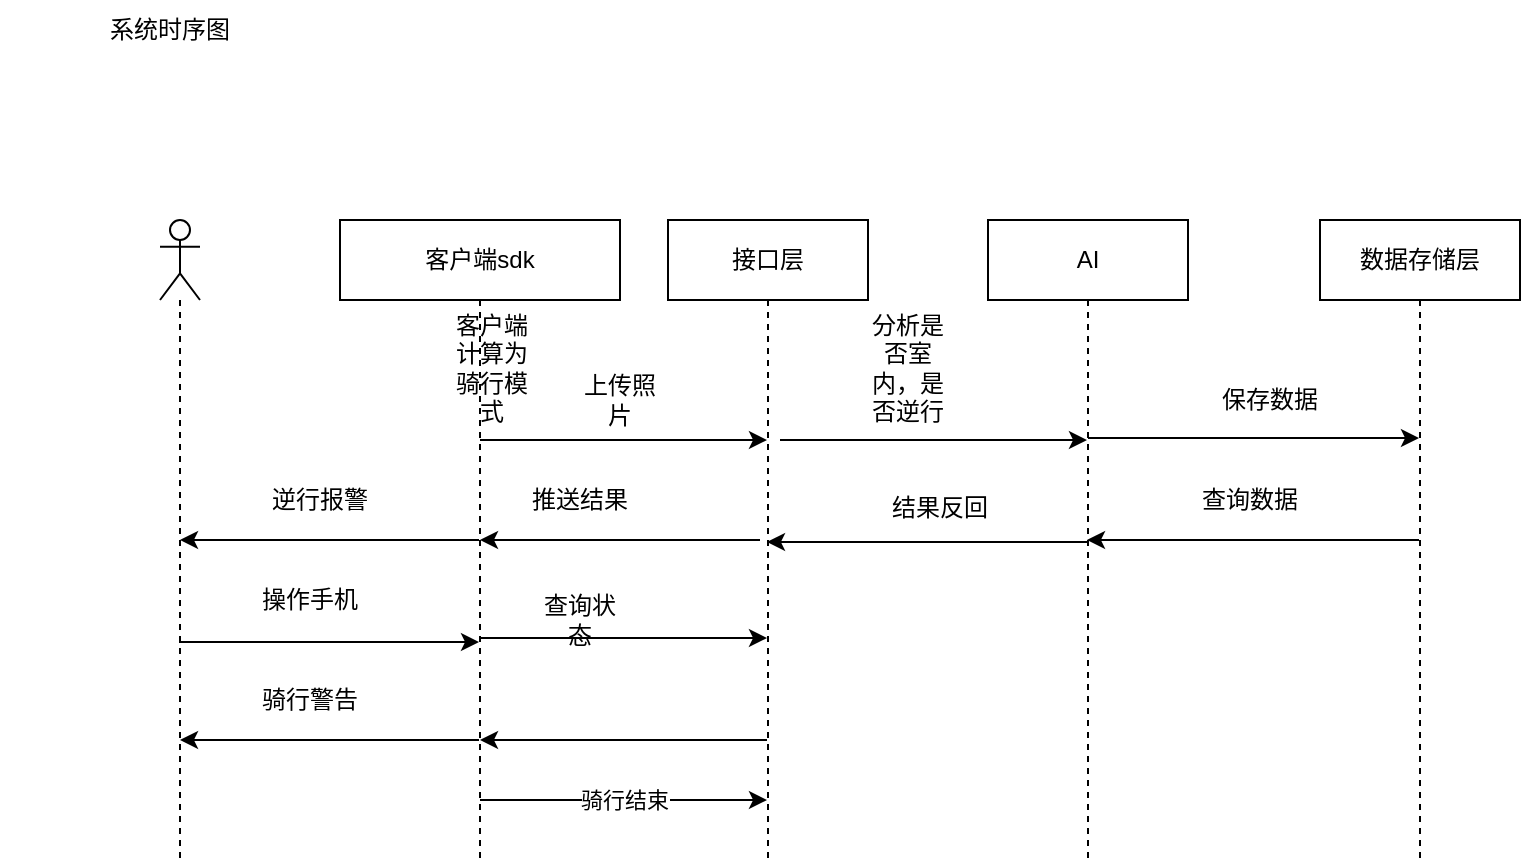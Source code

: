 <mxfile version="14.1.3" type="github">
  <diagram id="R-xHkfWHljpwZLpA3iSj" name="Page-1">
    <mxGraphModel dx="1151" dy="741" grid="1" gridSize="10" guides="1" tooltips="1" connect="1" arrows="1" fold="1" page="1" pageScale="1" pageWidth="827" pageHeight="1169" math="0" shadow="0">
      <root>
        <mxCell id="0" />
        <mxCell id="1" parent="0" />
        <mxCell id="lklLiUdPJSf3lJY2fcEU-3" value="系统时序图" style="text;html=1;strokeColor=none;fillColor=none;align=center;verticalAlign=middle;whiteSpace=wrap;rounded=0;" vertex="1" parent="1">
          <mxGeometry x="20" y="40" width="170" height="30" as="geometry" />
        </mxCell>
        <mxCell id="lklLiUdPJSf3lJY2fcEU-5" value="" style="shape=umlLifeline;participant=umlActor;perimeter=lifelinePerimeter;whiteSpace=wrap;html=1;container=1;collapsible=0;recursiveResize=0;verticalAlign=top;spacingTop=36;outlineConnect=0;" vertex="1" parent="1">
          <mxGeometry x="100" y="150" width="20" height="320" as="geometry" />
        </mxCell>
        <mxCell id="lklLiUdPJSf3lJY2fcEU-6" value="客户端sdk" style="shape=umlLifeline;perimeter=lifelinePerimeter;whiteSpace=wrap;html=1;container=1;collapsible=0;recursiveResize=0;outlineConnect=0;" vertex="1" parent="1">
          <mxGeometry x="190" y="150" width="140" height="320" as="geometry" />
        </mxCell>
        <mxCell id="lklLiUdPJSf3lJY2fcEU-35" value="查询状态" style="text;html=1;strokeColor=none;fillColor=none;align=center;verticalAlign=middle;whiteSpace=wrap;rounded=0;" vertex="1" parent="lklLiUdPJSf3lJY2fcEU-6">
          <mxGeometry x="100" y="190" width="40" height="20" as="geometry" />
        </mxCell>
        <mxCell id="lklLiUdPJSf3lJY2fcEU-7" value="接口层" style="shape=umlLifeline;perimeter=lifelinePerimeter;whiteSpace=wrap;html=1;container=1;collapsible=0;recursiveResize=0;outlineConnect=0;" vertex="1" parent="1">
          <mxGeometry x="354" y="150" width="100" height="320" as="geometry" />
        </mxCell>
        <mxCell id="lklLiUdPJSf3lJY2fcEU-8" value="AI" style="shape=umlLifeline;perimeter=lifelinePerimeter;whiteSpace=wrap;html=1;container=1;collapsible=0;recursiveResize=0;outlineConnect=0;" vertex="1" parent="1">
          <mxGeometry x="514" y="150" width="100" height="320" as="geometry" />
        </mxCell>
        <mxCell id="lklLiUdPJSf3lJY2fcEU-9" value="数据存储层" style="shape=umlLifeline;perimeter=lifelinePerimeter;whiteSpace=wrap;html=1;container=1;collapsible=0;recursiveResize=0;outlineConnect=0;" vertex="1" parent="1">
          <mxGeometry x="680" y="150" width="100" height="320" as="geometry" />
        </mxCell>
        <mxCell id="lklLiUdPJSf3lJY2fcEU-11" value="" style="endArrow=classic;html=1;" edge="1" parent="1" target="lklLiUdPJSf3lJY2fcEU-7">
          <mxGeometry width="50" height="50" relative="1" as="geometry">
            <mxPoint x="260" y="260" as="sourcePoint" />
            <mxPoint x="290" y="210" as="targetPoint" />
          </mxGeometry>
        </mxCell>
        <mxCell id="lklLiUdPJSf3lJY2fcEU-12" value="客户端计算为骑行模式" style="text;html=1;strokeColor=none;fillColor=none;align=center;verticalAlign=middle;whiteSpace=wrap;rounded=0;" vertex="1" parent="1">
          <mxGeometry x="246" y="214" width="40" height="20" as="geometry" />
        </mxCell>
        <mxCell id="lklLiUdPJSf3lJY2fcEU-14" value="" style="endArrow=classic;html=1;" edge="1" parent="1">
          <mxGeometry width="50" height="50" relative="1" as="geometry">
            <mxPoint x="410" y="260" as="sourcePoint" />
            <mxPoint x="563.5" y="260" as="targetPoint" />
          </mxGeometry>
        </mxCell>
        <mxCell id="lklLiUdPJSf3lJY2fcEU-15" value="上传照片" style="text;html=1;strokeColor=none;fillColor=none;align=center;verticalAlign=middle;whiteSpace=wrap;rounded=0;" vertex="1" parent="1">
          <mxGeometry x="310" y="230" width="40" height="20" as="geometry" />
        </mxCell>
        <mxCell id="lklLiUdPJSf3lJY2fcEU-16" value="分析是否室内，是否逆行" style="text;html=1;strokeColor=none;fillColor=none;align=center;verticalAlign=middle;whiteSpace=wrap;rounded=0;" vertex="1" parent="1">
          <mxGeometry x="454" y="214" width="40" height="20" as="geometry" />
        </mxCell>
        <mxCell id="lklLiUdPJSf3lJY2fcEU-17" value="" style="endArrow=classic;html=1;" edge="1" parent="1">
          <mxGeometry width="50" height="50" relative="1" as="geometry">
            <mxPoint x="564" y="259" as="sourcePoint" />
            <mxPoint x="729.5" y="259" as="targetPoint" />
            <Array as="points">
              <mxPoint x="650" y="259" />
            </Array>
          </mxGeometry>
        </mxCell>
        <mxCell id="lklLiUdPJSf3lJY2fcEU-18" value="保存数据" style="text;html=1;strokeColor=none;fillColor=none;align=center;verticalAlign=middle;whiteSpace=wrap;rounded=0;" vertex="1" parent="1">
          <mxGeometry x="630" y="230" width="50" height="20" as="geometry" />
        </mxCell>
        <mxCell id="lklLiUdPJSf3lJY2fcEU-19" value="" style="endArrow=classic;html=1;" edge="1" parent="1">
          <mxGeometry width="50" height="50" relative="1" as="geometry">
            <mxPoint x="563.5" y="311" as="sourcePoint" />
            <mxPoint x="403.5" y="311" as="targetPoint" />
          </mxGeometry>
        </mxCell>
        <mxCell id="lklLiUdPJSf3lJY2fcEU-20" value="结果反回" style="text;html=1;strokeColor=none;fillColor=none;align=center;verticalAlign=middle;whiteSpace=wrap;rounded=0;" vertex="1" parent="1">
          <mxGeometry x="460" y="284" width="60" height="20" as="geometry" />
        </mxCell>
        <mxCell id="lklLiUdPJSf3lJY2fcEU-23" value="" style="endArrow=classic;html=1;" edge="1" parent="1">
          <mxGeometry width="50" height="50" relative="1" as="geometry">
            <mxPoint x="729.5" y="310" as="sourcePoint" />
            <mxPoint x="563.5" y="310" as="targetPoint" />
          </mxGeometry>
        </mxCell>
        <mxCell id="lklLiUdPJSf3lJY2fcEU-24" value="查询数据" style="text;html=1;strokeColor=none;fillColor=none;align=center;verticalAlign=middle;whiteSpace=wrap;rounded=0;" vertex="1" parent="1">
          <mxGeometry x="580" y="280" width="130" height="20" as="geometry" />
        </mxCell>
        <mxCell id="lklLiUdPJSf3lJY2fcEU-26" value="" style="endArrow=classic;html=1;" edge="1" parent="1" target="lklLiUdPJSf3lJY2fcEU-6">
          <mxGeometry width="50" height="50" relative="1" as="geometry">
            <mxPoint x="400" y="310" as="sourcePoint" />
            <mxPoint x="350" y="310" as="targetPoint" />
          </mxGeometry>
        </mxCell>
        <mxCell id="lklLiUdPJSf3lJY2fcEU-27" value="推送结果" style="text;html=1;strokeColor=none;fillColor=none;align=center;verticalAlign=middle;whiteSpace=wrap;rounded=0;" vertex="1" parent="1">
          <mxGeometry x="270" y="280" width="80" height="20" as="geometry" />
        </mxCell>
        <mxCell id="lklLiUdPJSf3lJY2fcEU-28" value="" style="endArrow=classic;html=1;" edge="1" parent="1" source="lklLiUdPJSf3lJY2fcEU-6" target="lklLiUdPJSf3lJY2fcEU-5">
          <mxGeometry width="50" height="50" relative="1" as="geometry">
            <mxPoint x="110" y="330" as="sourcePoint" />
            <mxPoint x="160" y="280" as="targetPoint" />
            <Array as="points">
              <mxPoint x="180" y="310" />
            </Array>
          </mxGeometry>
        </mxCell>
        <mxCell id="lklLiUdPJSf3lJY2fcEU-29" value="逆行报警" style="text;html=1;strokeColor=none;fillColor=none;align=center;verticalAlign=middle;whiteSpace=wrap;rounded=0;" vertex="1" parent="1">
          <mxGeometry x="150" y="280" width="60" height="20" as="geometry" />
        </mxCell>
        <mxCell id="lklLiUdPJSf3lJY2fcEU-30" value="" style="endArrow=classic;html=1;" edge="1" parent="1" target="lklLiUdPJSf3lJY2fcEU-6">
          <mxGeometry width="50" height="50" relative="1" as="geometry">
            <mxPoint x="109.5" y="361" as="sourcePoint" />
            <mxPoint x="239.5" y="361" as="targetPoint" />
          </mxGeometry>
        </mxCell>
        <mxCell id="lklLiUdPJSf3lJY2fcEU-31" value="操作手机" style="text;html=1;strokeColor=none;fillColor=none;align=center;verticalAlign=middle;whiteSpace=wrap;rounded=0;" vertex="1" parent="1">
          <mxGeometry x="140" y="330" width="70" height="20" as="geometry" />
        </mxCell>
        <mxCell id="lklLiUdPJSf3lJY2fcEU-33" value="" style="endArrow=classic;html=1;" edge="1" parent="1">
          <mxGeometry width="50" height="50" relative="1" as="geometry">
            <mxPoint x="260" y="359" as="sourcePoint" />
            <mxPoint x="403.5" y="359" as="targetPoint" />
          </mxGeometry>
        </mxCell>
        <mxCell id="lklLiUdPJSf3lJY2fcEU-38" value="" style="endArrow=classic;html=1;" edge="1" parent="1" source="lklLiUdPJSf3lJY2fcEU-7" target="lklLiUdPJSf3lJY2fcEU-6">
          <mxGeometry width="50" height="50" relative="1" as="geometry">
            <mxPoint x="300" y="430" as="sourcePoint" />
            <mxPoint x="350" y="380" as="targetPoint" />
            <Array as="points">
              <mxPoint x="350" y="410" />
            </Array>
          </mxGeometry>
        </mxCell>
        <mxCell id="lklLiUdPJSf3lJY2fcEU-39" value="" style="endArrow=classic;html=1;" edge="1" parent="1" source="lklLiUdPJSf3lJY2fcEU-6" target="lklLiUdPJSf3lJY2fcEU-5">
          <mxGeometry width="50" height="50" relative="1" as="geometry">
            <mxPoint x="190" y="450" as="sourcePoint" />
            <mxPoint x="240" y="400" as="targetPoint" />
            <Array as="points">
              <mxPoint x="210" y="410" />
            </Array>
          </mxGeometry>
        </mxCell>
        <mxCell id="lklLiUdPJSf3lJY2fcEU-40" value="骑行警告" style="text;html=1;strokeColor=none;fillColor=none;align=center;verticalAlign=middle;whiteSpace=wrap;rounded=0;" vertex="1" parent="1">
          <mxGeometry x="140" y="380" width="70" height="20" as="geometry" />
        </mxCell>
        <mxCell id="lklLiUdPJSf3lJY2fcEU-41" value="骑行结束" style="endArrow=classic;html=1;" edge="1" parent="1" source="lklLiUdPJSf3lJY2fcEU-6" target="lklLiUdPJSf3lJY2fcEU-7">
          <mxGeometry width="50" height="50" relative="1" as="geometry">
            <mxPoint x="280" y="490" as="sourcePoint" />
            <mxPoint x="330" y="440" as="targetPoint" />
            <Array as="points">
              <mxPoint x="370" y="440" />
            </Array>
          </mxGeometry>
        </mxCell>
      </root>
    </mxGraphModel>
  </diagram>
</mxfile>

